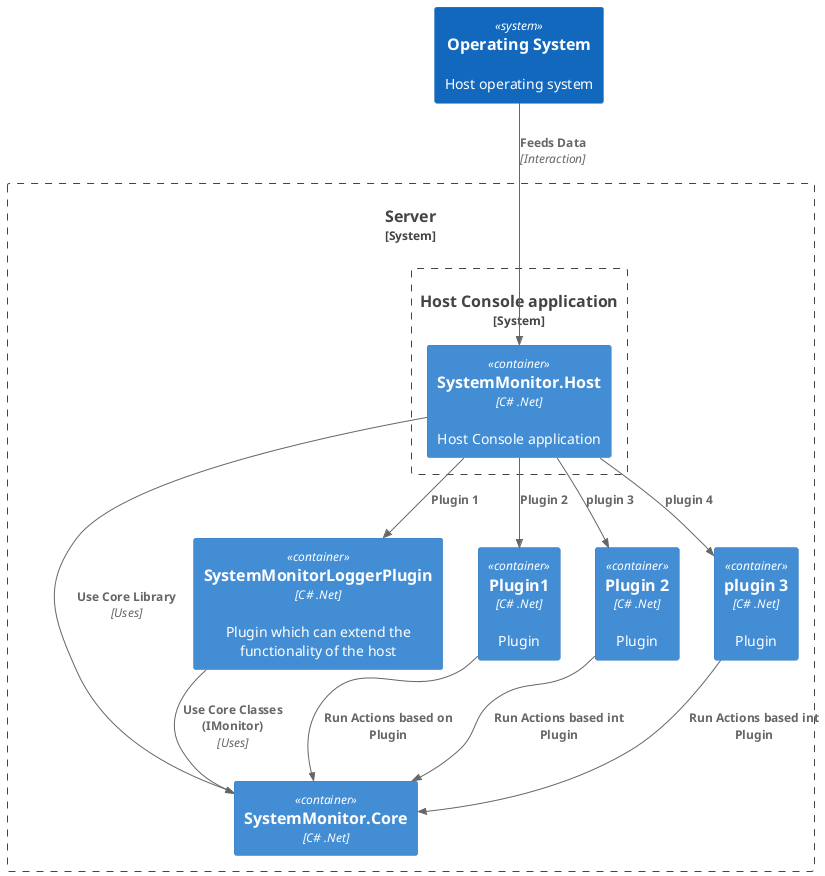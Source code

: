 @startuml

!include <C4/C4_Container>

System(OS, "Operating System", "Host operating system")

System_Boundary(c1,"Server"){
System_Boundary(c2,"Host Console application"){
Container(host,"SystemMonitor.Host","C# .Net","Host Console application")
}
Container(core,"SystemMonitor.Core","C# .Net","")
Container(logger, "SystemMonitorLoggerPlugin","C# .Net","Plugin which can extend the functionality of the host")
Container(plugin1,"Plugin1","C# .Net","Plugin")
Container(plugin2,"Plugin 2","C# .Net","Plugin")
Container(plugin3,"plugin 3","C# .Net","Plugin")
}

Rel(OS, host, "Feeds Data", "Interaction")
Rel(host,core,"Use Core Library","Uses")
Rel(logger,core,"Use Core Classes (IMonitor)","Uses")

Rel(plugin1,core,"Run Actions based on Plugin")
Rel(plugin2,core,"Run Actions based int Plugin")
Rel(plugin3,core,"Run Actions based int Plugin")

Rel(host, logger,"Plugin 1")
Rel(host, plugin1,"Plugin 2")
Rel(host, plugin2,"plugin 3")
Rel(host, plugin3,"plugin 4")


@enduml
